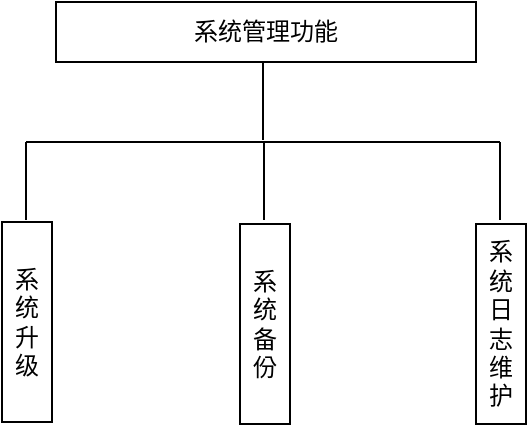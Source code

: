 <mxfile version="22.0.4" type="github">
  <diagram name="第 1 页" id="Qo9KmznOI12Qe0NwcF_7">
    <mxGraphModel dx="1562" dy="830" grid="1" gridSize="10" guides="1" tooltips="1" connect="1" arrows="1" fold="1" page="1" pageScale="1" pageWidth="827" pageHeight="1169" math="0" shadow="0">
      <root>
        <mxCell id="0" />
        <mxCell id="1" parent="0" />
        <mxCell id="MoK5RDMrey-hd4OMlCKA-1" value="&lt;font face=&quot;宋体&quot;&gt;系统管理功能&lt;/font&gt;" style="rounded=0;whiteSpace=wrap;html=1;" parent="1" vertex="1">
          <mxGeometry x="137" y="90" width="210" height="30" as="geometry" />
        </mxCell>
        <mxCell id="MoK5RDMrey-hd4OMlCKA-3" value="&lt;font face=&quot;宋体&quot;&gt;系统备份&lt;/font&gt;" style="rounded=0;whiteSpace=wrap;html=1;" parent="1" vertex="1">
          <mxGeometry x="229" y="201" width="25" height="100" as="geometry" />
        </mxCell>
        <mxCell id="MoK5RDMrey-hd4OMlCKA-4" value="" style="endArrow=none;html=1;rounded=0;" parent="1" edge="1">
          <mxGeometry width="50" height="50" relative="1" as="geometry">
            <mxPoint x="122" y="160" as="sourcePoint" />
            <mxPoint x="359" y="160" as="targetPoint" />
          </mxGeometry>
        </mxCell>
        <mxCell id="MoK5RDMrey-hd4OMlCKA-5" value="&lt;font face=&quot;宋体&quot;&gt;系统升级&lt;/font&gt;" style="rounded=0;whiteSpace=wrap;html=1;" parent="1" vertex="1">
          <mxGeometry x="110" y="200" width="25" height="100" as="geometry" />
        </mxCell>
        <mxCell id="MoK5RDMrey-hd4OMlCKA-7" value="&lt;font face=&quot;宋体&quot;&gt;系统日志维护&lt;/font&gt;" style="rounded=0;whiteSpace=wrap;html=1;" parent="1" vertex="1">
          <mxGeometry x="347" y="201" width="25" height="100" as="geometry" />
        </mxCell>
        <mxCell id="f9CWpG1SMOX60RvILR_t-1" value="" style="endArrow=none;html=1;rounded=0;" edge="1" parent="1">
          <mxGeometry width="50" height="50" relative="1" as="geometry">
            <mxPoint x="122" y="199" as="sourcePoint" />
            <mxPoint x="122" y="160" as="targetPoint" />
          </mxGeometry>
        </mxCell>
        <mxCell id="f9CWpG1SMOX60RvILR_t-2" value="" style="endArrow=none;html=1;rounded=0;" edge="1" parent="1">
          <mxGeometry width="50" height="50" relative="1" as="geometry">
            <mxPoint x="241" y="199" as="sourcePoint" />
            <mxPoint x="241" y="160" as="targetPoint" />
          </mxGeometry>
        </mxCell>
        <mxCell id="f9CWpG1SMOX60RvILR_t-3" value="" style="endArrow=none;html=1;rounded=0;" edge="1" parent="1">
          <mxGeometry width="50" height="50" relative="1" as="geometry">
            <mxPoint x="359" y="199" as="sourcePoint" />
            <mxPoint x="359" y="160" as="targetPoint" />
          </mxGeometry>
        </mxCell>
        <mxCell id="f9CWpG1SMOX60RvILR_t-4" value="" style="endArrow=none;html=1;rounded=0;" edge="1" parent="1">
          <mxGeometry width="50" height="50" relative="1" as="geometry">
            <mxPoint x="240.5" y="159" as="sourcePoint" />
            <mxPoint x="240.5" y="120" as="targetPoint" />
          </mxGeometry>
        </mxCell>
      </root>
    </mxGraphModel>
  </diagram>
</mxfile>
